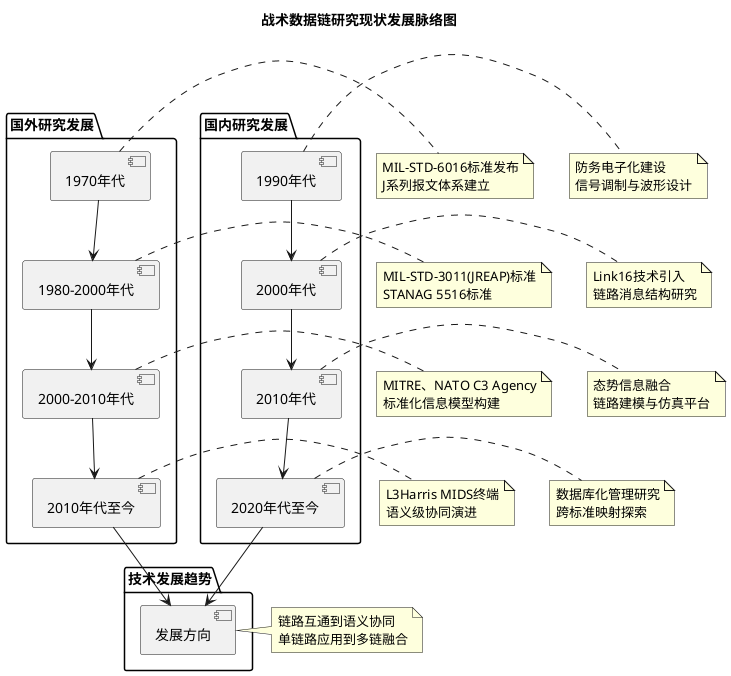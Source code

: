 @startuml
title 战术数据链研究现状发展脉络图

package "国外研究发展" {
    [1970年代] as era1
    [1980-2000年代] as era2
    [2000-2010年代] as era3
    [2010年代至今] as era4
}

package "国内研究发展" {
    [1990年代] as china1
    [2000年代] as china2
    [2010年代] as china3
    [2020年代至今] as china4
}

package "技术发展趋势" {
    [发展方向] as trend
}

era1 --> era2
era2 --> era3
era3 --> era4
china1 --> china2
china2 --> china3
china3 --> china4

era4 --> trend
china4 --> trend

note right of era1 : MIL-STD-6016标准发布\nJ系列报文体系建立
note right of era2 : MIL-STD-3011(JREAP)标准\nSTANAG 5516标准
note right of era3 : MITRE、NATO C3 Agency\n标准化信息模型构建
note right of era4 : L3Harris MIDS终端\n语义级协同演进

note right of china1 : 防务电子化建设\n信号调制与波形设计
note right of china2 : Link16技术引入\n链路消息结构研究
note right of china3 : 态势信息融合\n链路建模与仿真平台
note right of china4 : 数据库化管理研究\n跨标准映射探索

note right of trend : 链路互通到语义协同\n单链路应用到多链融合

@enduml
